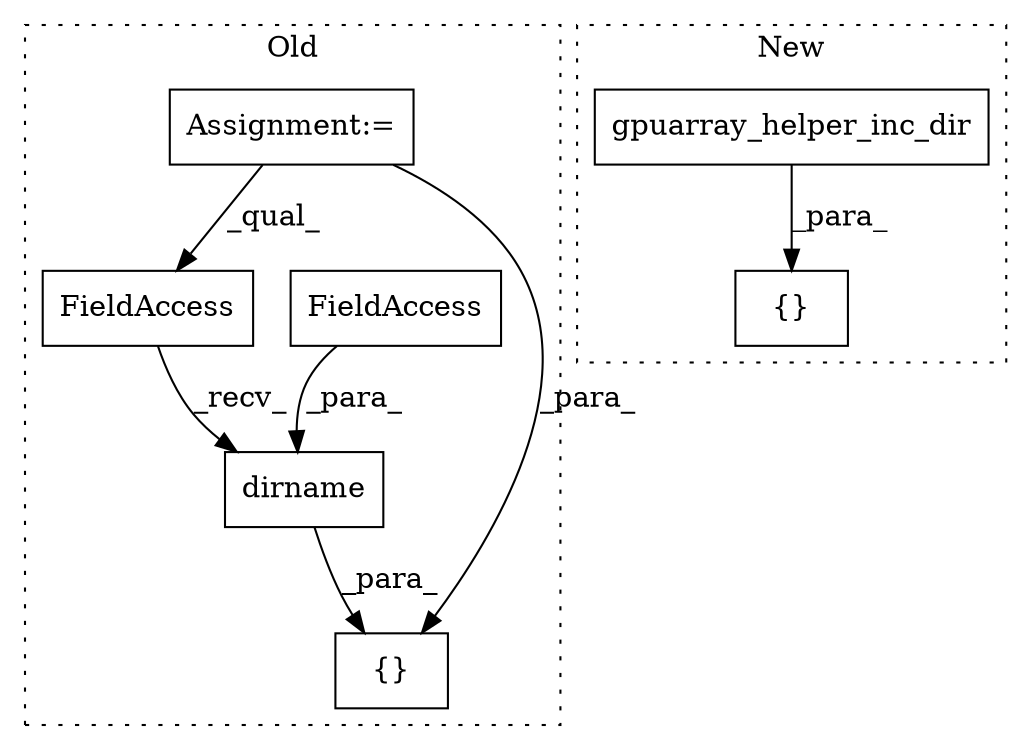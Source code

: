 digraph G {
subgraph cluster0 {
1 [label="dirname" a="32" s="36374,36390" l="8,1" shape="box"];
3 [label="FieldAccess" a="22" s="36382" l="8" shape="box"];
4 [label="FieldAccess" a="22" s="36366" l="7" shape="box"];
5 [label="Assignment:=" a="7" s="36341" l="2" shape="box"];
7 [label="{}" a="4" s="36365,36391" l="1,1" shape="box"];
label = "Old";
style="dotted";
}
subgraph cluster1 {
2 [label="gpuarray_helper_inc_dir" a="32" s="36435" l="25" shape="box"];
6 [label="{}" a="4" s="36434,36460" l="1,1" shape="box"];
label = "New";
style="dotted";
}
1 -> 7 [label="_para_"];
2 -> 6 [label="_para_"];
3 -> 1 [label="_para_"];
4 -> 1 [label="_recv_"];
5 -> 7 [label="_para_"];
5 -> 4 [label="_qual_"];
}